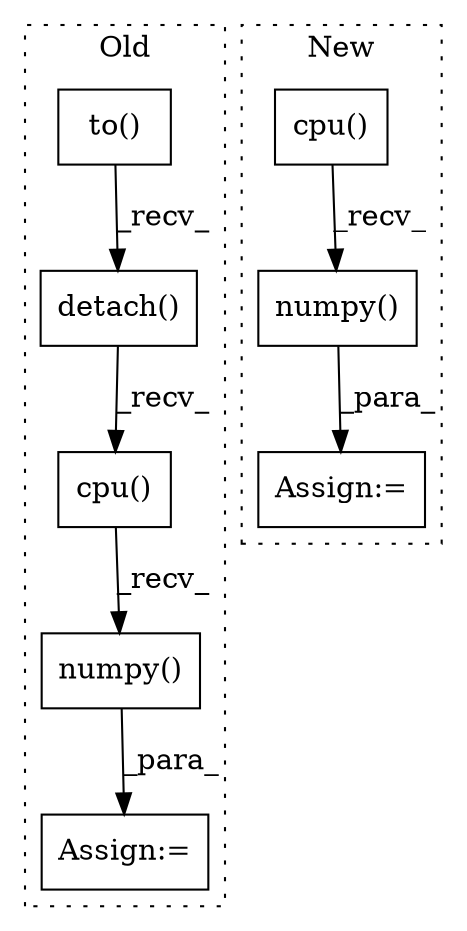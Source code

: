 digraph G {
subgraph cluster0 {
1 [label="to()" a="75" s="2986,3026" l="34,1" shape="box"];
4 [label="Assign:=" a="68" s="3358" l="4" shape="box"];
6 [label="cpu()" a="75" s="3367" l="34" shape="box"];
7 [label="detach()" a="75" s="3367" l="28" shape="box"];
8 [label="numpy()" a="75" s="3367" l="42" shape="box"];
label = "Old";
style="dotted";
}
subgraph cluster1 {
2 [label="cpu()" a="75" s="3189" l="32" shape="box"];
3 [label="numpy()" a="75" s="3189" l="40" shape="box"];
5 [label="Assign:=" a="68" s="3180" l="4" shape="box"];
label = "New";
style="dotted";
}
1 -> 7 [label="_recv_"];
2 -> 3 [label="_recv_"];
3 -> 5 [label="_para_"];
6 -> 8 [label="_recv_"];
7 -> 6 [label="_recv_"];
8 -> 4 [label="_para_"];
}